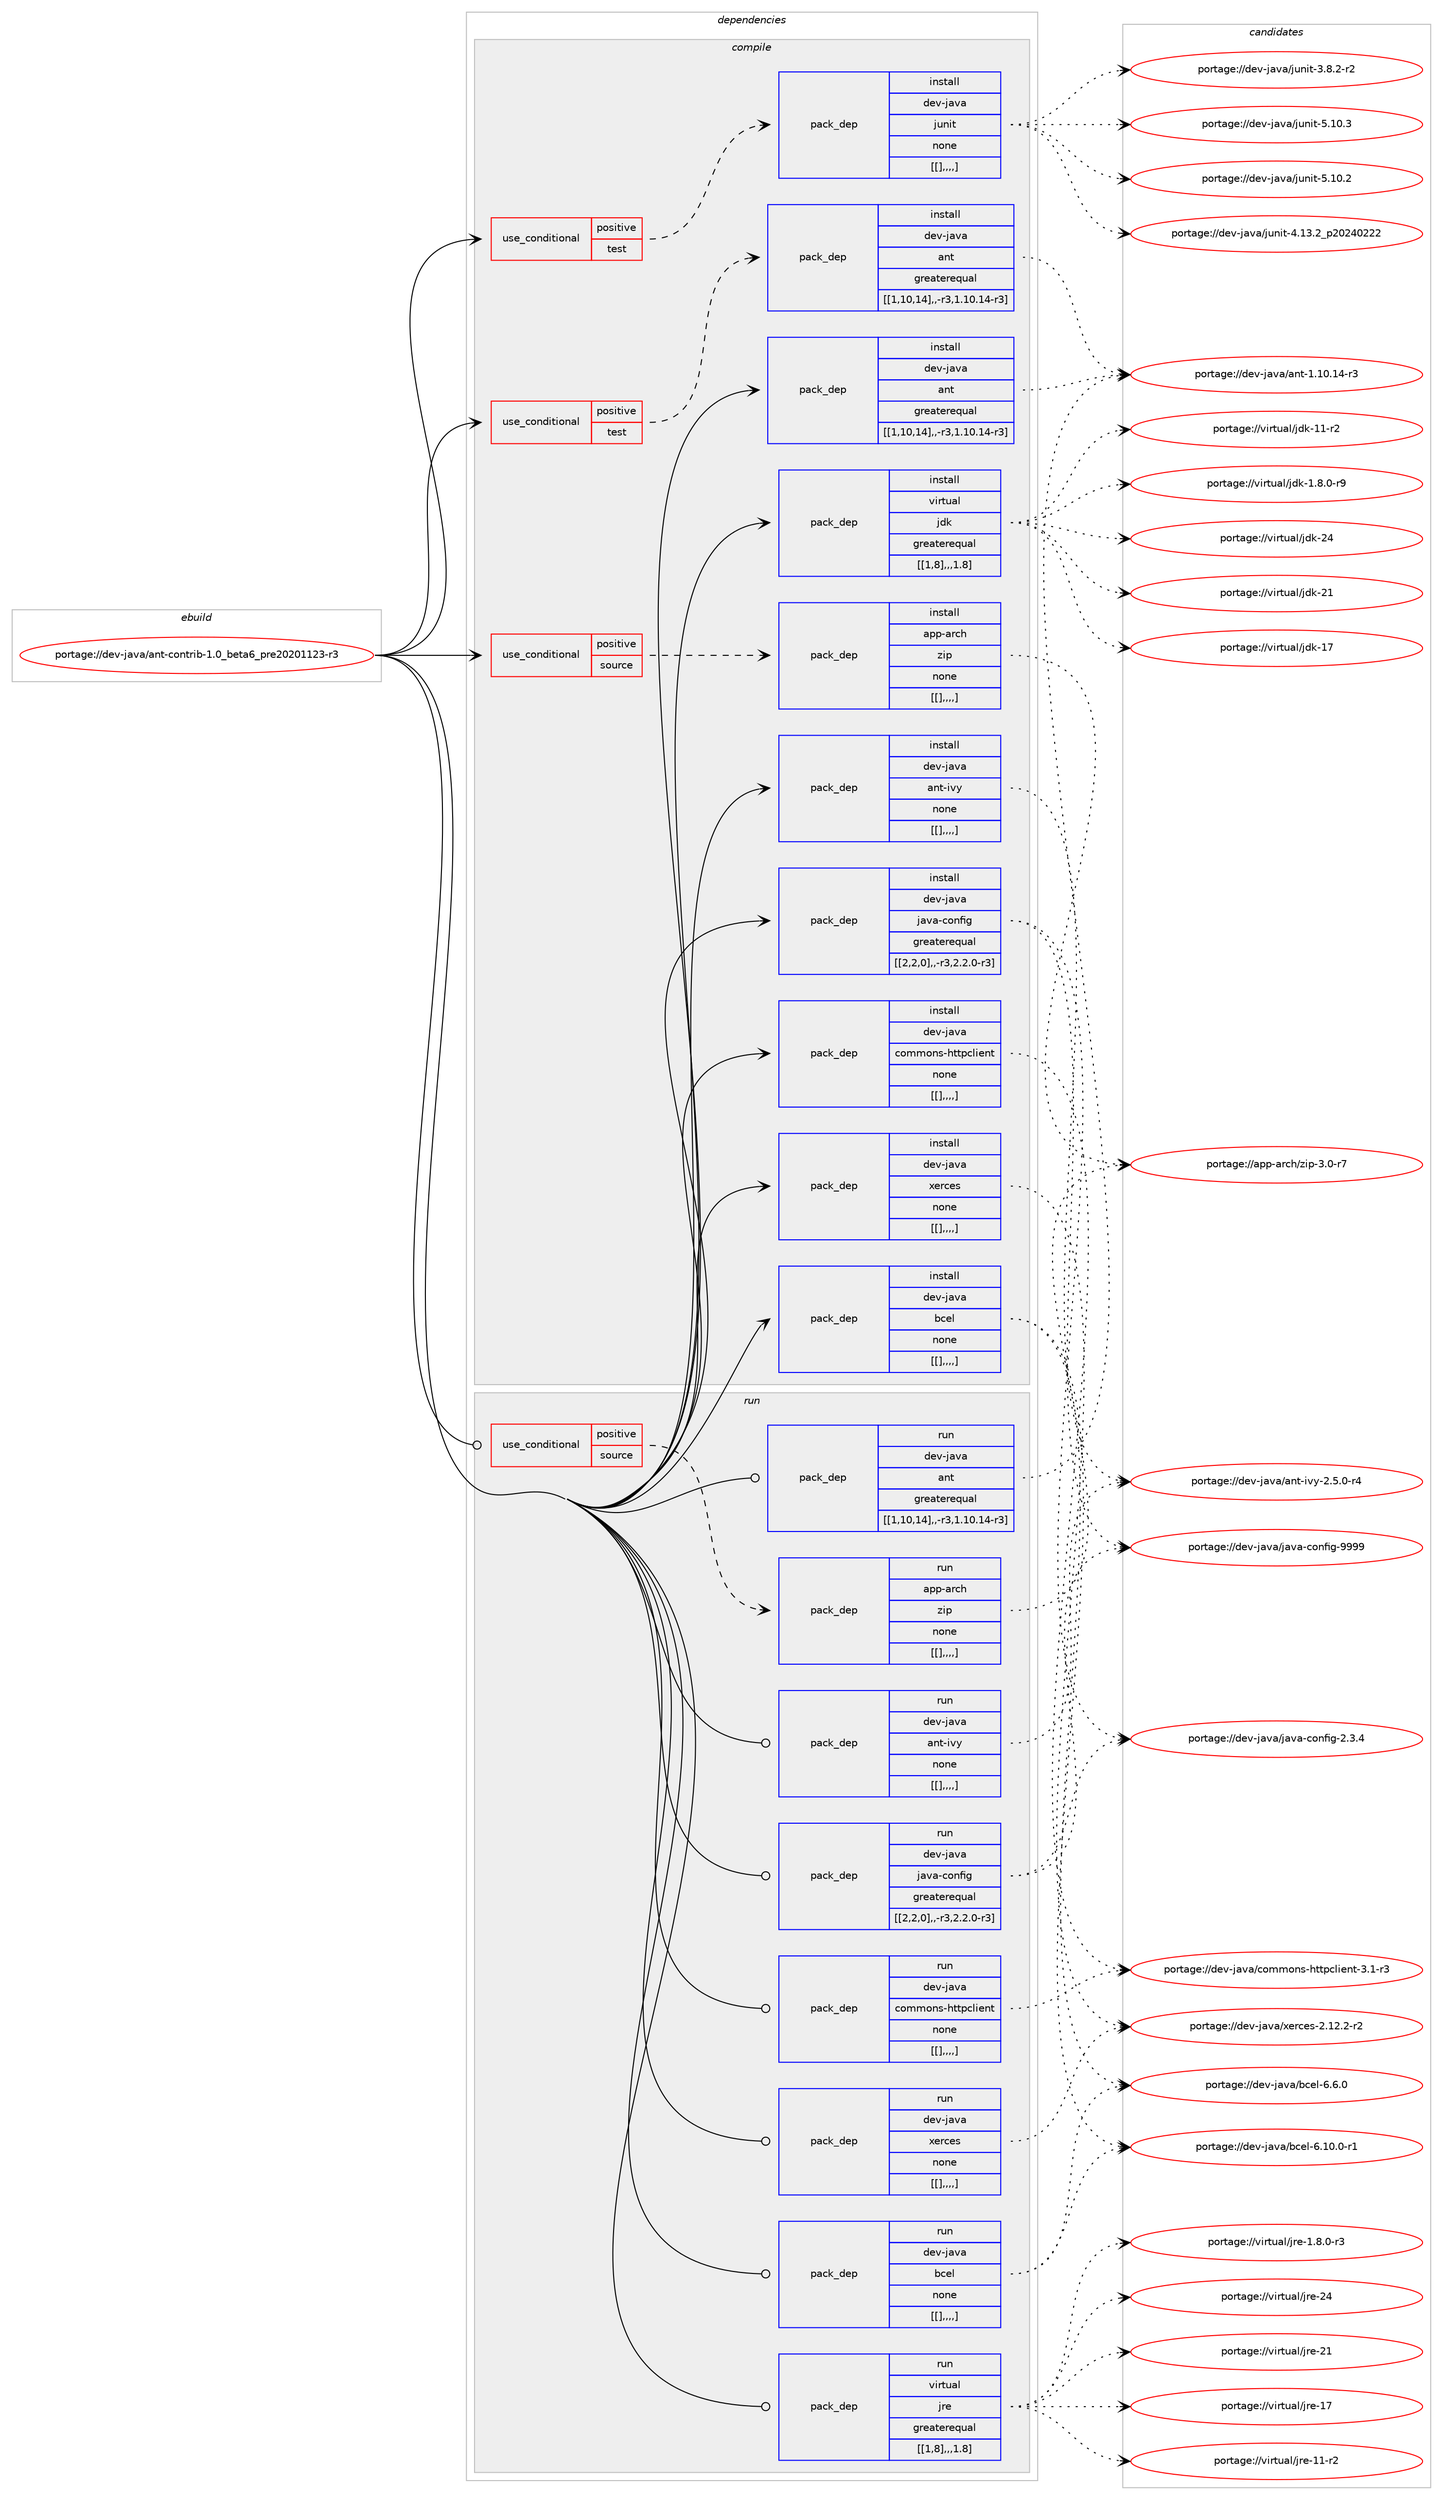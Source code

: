 digraph prolog {

# *************
# Graph options
# *************

newrank=true;
concentrate=true;
compound=true;
graph [rankdir=LR,fontname=Helvetica,fontsize=10,ranksep=1.5];#, ranksep=2.5, nodesep=0.2];
edge  [arrowhead=vee];
node  [fontname=Helvetica,fontsize=10];

# **********
# The ebuild
# **********

subgraph cluster_leftcol {
color=gray;
label=<<i>ebuild</i>>;
id [label="portage://dev-java/ant-contrib-1.0_beta6_pre20201123-r3", color=red, width=4, href="../dev-java/ant-contrib-1.0_beta6_pre20201123-r3.svg"];
}

# ****************
# The dependencies
# ****************

subgraph cluster_midcol {
color=gray;
label=<<i>dependencies</i>>;
subgraph cluster_compile {
fillcolor="#eeeeee";
style=filled;
label=<<i>compile</i>>;
subgraph cond21863 {
dependency93048 [label=<<TABLE BORDER="0" CELLBORDER="1" CELLSPACING="0" CELLPADDING="4"><TR><TD ROWSPAN="3" CELLPADDING="10">use_conditional</TD></TR><TR><TD>positive</TD></TR><TR><TD>source</TD></TR></TABLE>>, shape=none, color=red];
subgraph pack70135 {
dependency93049 [label=<<TABLE BORDER="0" CELLBORDER="1" CELLSPACING="0" CELLPADDING="4" WIDTH="220"><TR><TD ROWSPAN="6" CELLPADDING="30">pack_dep</TD></TR><TR><TD WIDTH="110">install</TD></TR><TR><TD>app-arch</TD></TR><TR><TD>zip</TD></TR><TR><TD>none</TD></TR><TR><TD>[[],,,,]</TD></TR></TABLE>>, shape=none, color=blue];
}
dependency93048:e -> dependency93049:w [weight=20,style="dashed",arrowhead="vee"];
}
id:e -> dependency93048:w [weight=20,style="solid",arrowhead="vee"];
subgraph cond21864 {
dependency93050 [label=<<TABLE BORDER="0" CELLBORDER="1" CELLSPACING="0" CELLPADDING="4"><TR><TD ROWSPAN="3" CELLPADDING="10">use_conditional</TD></TR><TR><TD>positive</TD></TR><TR><TD>test</TD></TR></TABLE>>, shape=none, color=red];
subgraph pack70136 {
dependency93051 [label=<<TABLE BORDER="0" CELLBORDER="1" CELLSPACING="0" CELLPADDING="4" WIDTH="220"><TR><TD ROWSPAN="6" CELLPADDING="30">pack_dep</TD></TR><TR><TD WIDTH="110">install</TD></TR><TR><TD>dev-java</TD></TR><TR><TD>ant</TD></TR><TR><TD>greaterequal</TD></TR><TR><TD>[[1,10,14],,-r3,1.10.14-r3]</TD></TR></TABLE>>, shape=none, color=blue];
}
dependency93050:e -> dependency93051:w [weight=20,style="dashed",arrowhead="vee"];
}
id:e -> dependency93050:w [weight=20,style="solid",arrowhead="vee"];
subgraph cond21865 {
dependency93052 [label=<<TABLE BORDER="0" CELLBORDER="1" CELLSPACING="0" CELLPADDING="4"><TR><TD ROWSPAN="3" CELLPADDING="10">use_conditional</TD></TR><TR><TD>positive</TD></TR><TR><TD>test</TD></TR></TABLE>>, shape=none, color=red];
subgraph pack70137 {
dependency93053 [label=<<TABLE BORDER="0" CELLBORDER="1" CELLSPACING="0" CELLPADDING="4" WIDTH="220"><TR><TD ROWSPAN="6" CELLPADDING="30">pack_dep</TD></TR><TR><TD WIDTH="110">install</TD></TR><TR><TD>dev-java</TD></TR><TR><TD>junit</TD></TR><TR><TD>none</TD></TR><TR><TD>[[],,,,]</TD></TR></TABLE>>, shape=none, color=blue];
}
dependency93052:e -> dependency93053:w [weight=20,style="dashed",arrowhead="vee"];
}
id:e -> dependency93052:w [weight=20,style="solid",arrowhead="vee"];
subgraph pack70138 {
dependency93054 [label=<<TABLE BORDER="0" CELLBORDER="1" CELLSPACING="0" CELLPADDING="4" WIDTH="220"><TR><TD ROWSPAN="6" CELLPADDING="30">pack_dep</TD></TR><TR><TD WIDTH="110">install</TD></TR><TR><TD>dev-java</TD></TR><TR><TD>ant</TD></TR><TR><TD>greaterequal</TD></TR><TR><TD>[[1,10,14],,-r3,1.10.14-r3]</TD></TR></TABLE>>, shape=none, color=blue];
}
id:e -> dependency93054:w [weight=20,style="solid",arrowhead="vee"];
subgraph pack70139 {
dependency93055 [label=<<TABLE BORDER="0" CELLBORDER="1" CELLSPACING="0" CELLPADDING="4" WIDTH="220"><TR><TD ROWSPAN="6" CELLPADDING="30">pack_dep</TD></TR><TR><TD WIDTH="110">install</TD></TR><TR><TD>dev-java</TD></TR><TR><TD>ant-ivy</TD></TR><TR><TD>none</TD></TR><TR><TD>[[],,,,]</TD></TR></TABLE>>, shape=none, color=blue];
}
id:e -> dependency93055:w [weight=20,style="solid",arrowhead="vee"];
subgraph pack70140 {
dependency93056 [label=<<TABLE BORDER="0" CELLBORDER="1" CELLSPACING="0" CELLPADDING="4" WIDTH="220"><TR><TD ROWSPAN="6" CELLPADDING="30">pack_dep</TD></TR><TR><TD WIDTH="110">install</TD></TR><TR><TD>dev-java</TD></TR><TR><TD>bcel</TD></TR><TR><TD>none</TD></TR><TR><TD>[[],,,,]</TD></TR></TABLE>>, shape=none, color=blue];
}
id:e -> dependency93056:w [weight=20,style="solid",arrowhead="vee"];
subgraph pack70141 {
dependency93057 [label=<<TABLE BORDER="0" CELLBORDER="1" CELLSPACING="0" CELLPADDING="4" WIDTH="220"><TR><TD ROWSPAN="6" CELLPADDING="30">pack_dep</TD></TR><TR><TD WIDTH="110">install</TD></TR><TR><TD>dev-java</TD></TR><TR><TD>commons-httpclient</TD></TR><TR><TD>none</TD></TR><TR><TD>[[],,,,]</TD></TR></TABLE>>, shape=none, color=blue];
}
id:e -> dependency93057:w [weight=20,style="solid",arrowhead="vee"];
subgraph pack70142 {
dependency93058 [label=<<TABLE BORDER="0" CELLBORDER="1" CELLSPACING="0" CELLPADDING="4" WIDTH="220"><TR><TD ROWSPAN="6" CELLPADDING="30">pack_dep</TD></TR><TR><TD WIDTH="110">install</TD></TR><TR><TD>dev-java</TD></TR><TR><TD>java-config</TD></TR><TR><TD>greaterequal</TD></TR><TR><TD>[[2,2,0],,-r3,2.2.0-r3]</TD></TR></TABLE>>, shape=none, color=blue];
}
id:e -> dependency93058:w [weight=20,style="solid",arrowhead="vee"];
subgraph pack70143 {
dependency93059 [label=<<TABLE BORDER="0" CELLBORDER="1" CELLSPACING="0" CELLPADDING="4" WIDTH="220"><TR><TD ROWSPAN="6" CELLPADDING="30">pack_dep</TD></TR><TR><TD WIDTH="110">install</TD></TR><TR><TD>dev-java</TD></TR><TR><TD>xerces</TD></TR><TR><TD>none</TD></TR><TR><TD>[[],,,,]</TD></TR></TABLE>>, shape=none, color=blue];
}
id:e -> dependency93059:w [weight=20,style="solid",arrowhead="vee"];
subgraph pack70144 {
dependency93060 [label=<<TABLE BORDER="0" CELLBORDER="1" CELLSPACING="0" CELLPADDING="4" WIDTH="220"><TR><TD ROWSPAN="6" CELLPADDING="30">pack_dep</TD></TR><TR><TD WIDTH="110">install</TD></TR><TR><TD>virtual</TD></TR><TR><TD>jdk</TD></TR><TR><TD>greaterequal</TD></TR><TR><TD>[[1,8],,,1.8]</TD></TR></TABLE>>, shape=none, color=blue];
}
id:e -> dependency93060:w [weight=20,style="solid",arrowhead="vee"];
}
subgraph cluster_compileandrun {
fillcolor="#eeeeee";
style=filled;
label=<<i>compile and run</i>>;
}
subgraph cluster_run {
fillcolor="#eeeeee";
style=filled;
label=<<i>run</i>>;
subgraph cond21866 {
dependency93061 [label=<<TABLE BORDER="0" CELLBORDER="1" CELLSPACING="0" CELLPADDING="4"><TR><TD ROWSPAN="3" CELLPADDING="10">use_conditional</TD></TR><TR><TD>positive</TD></TR><TR><TD>source</TD></TR></TABLE>>, shape=none, color=red];
subgraph pack70145 {
dependency93062 [label=<<TABLE BORDER="0" CELLBORDER="1" CELLSPACING="0" CELLPADDING="4" WIDTH="220"><TR><TD ROWSPAN="6" CELLPADDING="30">pack_dep</TD></TR><TR><TD WIDTH="110">run</TD></TR><TR><TD>app-arch</TD></TR><TR><TD>zip</TD></TR><TR><TD>none</TD></TR><TR><TD>[[],,,,]</TD></TR></TABLE>>, shape=none, color=blue];
}
dependency93061:e -> dependency93062:w [weight=20,style="dashed",arrowhead="vee"];
}
id:e -> dependency93061:w [weight=20,style="solid",arrowhead="odot"];
subgraph pack70146 {
dependency93063 [label=<<TABLE BORDER="0" CELLBORDER="1" CELLSPACING="0" CELLPADDING="4" WIDTH="220"><TR><TD ROWSPAN="6" CELLPADDING="30">pack_dep</TD></TR><TR><TD WIDTH="110">run</TD></TR><TR><TD>dev-java</TD></TR><TR><TD>ant</TD></TR><TR><TD>greaterequal</TD></TR><TR><TD>[[1,10,14],,-r3,1.10.14-r3]</TD></TR></TABLE>>, shape=none, color=blue];
}
id:e -> dependency93063:w [weight=20,style="solid",arrowhead="odot"];
subgraph pack70147 {
dependency93064 [label=<<TABLE BORDER="0" CELLBORDER="1" CELLSPACING="0" CELLPADDING="4" WIDTH="220"><TR><TD ROWSPAN="6" CELLPADDING="30">pack_dep</TD></TR><TR><TD WIDTH="110">run</TD></TR><TR><TD>dev-java</TD></TR><TR><TD>ant-ivy</TD></TR><TR><TD>none</TD></TR><TR><TD>[[],,,,]</TD></TR></TABLE>>, shape=none, color=blue];
}
id:e -> dependency93064:w [weight=20,style="solid",arrowhead="odot"];
subgraph pack70148 {
dependency93065 [label=<<TABLE BORDER="0" CELLBORDER="1" CELLSPACING="0" CELLPADDING="4" WIDTH="220"><TR><TD ROWSPAN="6" CELLPADDING="30">pack_dep</TD></TR><TR><TD WIDTH="110">run</TD></TR><TR><TD>dev-java</TD></TR><TR><TD>bcel</TD></TR><TR><TD>none</TD></TR><TR><TD>[[],,,,]</TD></TR></TABLE>>, shape=none, color=blue];
}
id:e -> dependency93065:w [weight=20,style="solid",arrowhead="odot"];
subgraph pack70149 {
dependency93066 [label=<<TABLE BORDER="0" CELLBORDER="1" CELLSPACING="0" CELLPADDING="4" WIDTH="220"><TR><TD ROWSPAN="6" CELLPADDING="30">pack_dep</TD></TR><TR><TD WIDTH="110">run</TD></TR><TR><TD>dev-java</TD></TR><TR><TD>commons-httpclient</TD></TR><TR><TD>none</TD></TR><TR><TD>[[],,,,]</TD></TR></TABLE>>, shape=none, color=blue];
}
id:e -> dependency93066:w [weight=20,style="solid",arrowhead="odot"];
subgraph pack70150 {
dependency93067 [label=<<TABLE BORDER="0" CELLBORDER="1" CELLSPACING="0" CELLPADDING="4" WIDTH="220"><TR><TD ROWSPAN="6" CELLPADDING="30">pack_dep</TD></TR><TR><TD WIDTH="110">run</TD></TR><TR><TD>dev-java</TD></TR><TR><TD>java-config</TD></TR><TR><TD>greaterequal</TD></TR><TR><TD>[[2,2,0],,-r3,2.2.0-r3]</TD></TR></TABLE>>, shape=none, color=blue];
}
id:e -> dependency93067:w [weight=20,style="solid",arrowhead="odot"];
subgraph pack70151 {
dependency93068 [label=<<TABLE BORDER="0" CELLBORDER="1" CELLSPACING="0" CELLPADDING="4" WIDTH="220"><TR><TD ROWSPAN="6" CELLPADDING="30">pack_dep</TD></TR><TR><TD WIDTH="110">run</TD></TR><TR><TD>dev-java</TD></TR><TR><TD>xerces</TD></TR><TR><TD>none</TD></TR><TR><TD>[[],,,,]</TD></TR></TABLE>>, shape=none, color=blue];
}
id:e -> dependency93068:w [weight=20,style="solid",arrowhead="odot"];
subgraph pack70152 {
dependency93069 [label=<<TABLE BORDER="0" CELLBORDER="1" CELLSPACING="0" CELLPADDING="4" WIDTH="220"><TR><TD ROWSPAN="6" CELLPADDING="30">pack_dep</TD></TR><TR><TD WIDTH="110">run</TD></TR><TR><TD>virtual</TD></TR><TR><TD>jre</TD></TR><TR><TD>greaterequal</TD></TR><TR><TD>[[1,8],,,1.8]</TD></TR></TABLE>>, shape=none, color=blue];
}
id:e -> dependency93069:w [weight=20,style="solid",arrowhead="odot"];
}
}

# **************
# The candidates
# **************

subgraph cluster_choices {
rank=same;
color=gray;
label=<<i>candidates</i>>;

subgraph choice70135 {
color=black;
nodesep=1;
choice9711211245971149910447122105112455146484511455 [label="portage://app-arch/zip-3.0-r7", color=red, width=4,href="../app-arch/zip-3.0-r7.svg"];
dependency93049:e -> choice9711211245971149910447122105112455146484511455:w [style=dotted,weight="100"];
}
subgraph choice70136 {
color=black;
nodesep=1;
choice100101118451069711897479711011645494649484649524511451 [label="portage://dev-java/ant-1.10.14-r3", color=red, width=4,href="../dev-java/ant-1.10.14-r3.svg"];
dependency93051:e -> choice100101118451069711897479711011645494649484649524511451:w [style=dotted,weight="100"];
}
subgraph choice70137 {
color=black;
nodesep=1;
choice1001011184510697118974710611711010511645534649484651 [label="portage://dev-java/junit-5.10.3", color=red, width=4,href="../dev-java/junit-5.10.3.svg"];
choice1001011184510697118974710611711010511645534649484650 [label="portage://dev-java/junit-5.10.2", color=red, width=4,href="../dev-java/junit-5.10.2.svg"];
choice1001011184510697118974710611711010511645524649514650951125048505248505050 [label="portage://dev-java/junit-4.13.2_p20240222", color=red, width=4,href="../dev-java/junit-4.13.2_p20240222.svg"];
choice100101118451069711897471061171101051164551465646504511450 [label="portage://dev-java/junit-3.8.2-r2", color=red, width=4,href="../dev-java/junit-3.8.2-r2.svg"];
dependency93053:e -> choice1001011184510697118974710611711010511645534649484651:w [style=dotted,weight="100"];
dependency93053:e -> choice1001011184510697118974710611711010511645534649484650:w [style=dotted,weight="100"];
dependency93053:e -> choice1001011184510697118974710611711010511645524649514650951125048505248505050:w [style=dotted,weight="100"];
dependency93053:e -> choice100101118451069711897471061171101051164551465646504511450:w [style=dotted,weight="100"];
}
subgraph choice70138 {
color=black;
nodesep=1;
choice100101118451069711897479711011645494649484649524511451 [label="portage://dev-java/ant-1.10.14-r3", color=red, width=4,href="../dev-java/ant-1.10.14-r3.svg"];
dependency93054:e -> choice100101118451069711897479711011645494649484649524511451:w [style=dotted,weight="100"];
}
subgraph choice70139 {
color=black;
nodesep=1;
choice1001011184510697118974797110116451051181214550465346484511452 [label="portage://dev-java/ant-ivy-2.5.0-r4", color=red, width=4,href="../dev-java/ant-ivy-2.5.0-r4.svg"];
dependency93055:e -> choice1001011184510697118974797110116451051181214550465346484511452:w [style=dotted,weight="100"];
}
subgraph choice70140 {
color=black;
nodesep=1;
choice100101118451069711897479899101108455446494846484511449 [label="portage://dev-java/bcel-6.10.0-r1", color=red, width=4,href="../dev-java/bcel-6.10.0-r1.svg"];
choice100101118451069711897479899101108455446544648 [label="portage://dev-java/bcel-6.6.0", color=red, width=4,href="../dev-java/bcel-6.6.0.svg"];
dependency93056:e -> choice100101118451069711897479899101108455446494846484511449:w [style=dotted,weight="100"];
dependency93056:e -> choice100101118451069711897479899101108455446544648:w [style=dotted,weight="100"];
}
subgraph choice70141 {
color=black;
nodesep=1;
choice10010111845106971189747991111091091111101154510411611611299108105101110116455146494511451 [label="portage://dev-java/commons-httpclient-3.1-r3", color=red, width=4,href="../dev-java/commons-httpclient-3.1-r3.svg"];
dependency93057:e -> choice10010111845106971189747991111091091111101154510411611611299108105101110116455146494511451:w [style=dotted,weight="100"];
}
subgraph choice70142 {
color=black;
nodesep=1;
choice10010111845106971189747106971189745991111101021051034557575757 [label="portage://dev-java/java-config-9999", color=red, width=4,href="../dev-java/java-config-9999.svg"];
choice1001011184510697118974710697118974599111110102105103455046514652 [label="portage://dev-java/java-config-2.3.4", color=red, width=4,href="../dev-java/java-config-2.3.4.svg"];
dependency93058:e -> choice10010111845106971189747106971189745991111101021051034557575757:w [style=dotted,weight="100"];
dependency93058:e -> choice1001011184510697118974710697118974599111110102105103455046514652:w [style=dotted,weight="100"];
}
subgraph choice70143 {
color=black;
nodesep=1;
choice1001011184510697118974712010111499101115455046495046504511450 [label="portage://dev-java/xerces-2.12.2-r2", color=red, width=4,href="../dev-java/xerces-2.12.2-r2.svg"];
dependency93059:e -> choice1001011184510697118974712010111499101115455046495046504511450:w [style=dotted,weight="100"];
}
subgraph choice70144 {
color=black;
nodesep=1;
choice1181051141161179710847106100107455052 [label="portage://virtual/jdk-24", color=red, width=4,href="../virtual/jdk-24.svg"];
choice1181051141161179710847106100107455049 [label="portage://virtual/jdk-21", color=red, width=4,href="../virtual/jdk-21.svg"];
choice1181051141161179710847106100107454955 [label="portage://virtual/jdk-17", color=red, width=4,href="../virtual/jdk-17.svg"];
choice11810511411611797108471061001074549494511450 [label="portage://virtual/jdk-11-r2", color=red, width=4,href="../virtual/jdk-11-r2.svg"];
choice11810511411611797108471061001074549465646484511457 [label="portage://virtual/jdk-1.8.0-r9", color=red, width=4,href="../virtual/jdk-1.8.0-r9.svg"];
dependency93060:e -> choice1181051141161179710847106100107455052:w [style=dotted,weight="100"];
dependency93060:e -> choice1181051141161179710847106100107455049:w [style=dotted,weight="100"];
dependency93060:e -> choice1181051141161179710847106100107454955:w [style=dotted,weight="100"];
dependency93060:e -> choice11810511411611797108471061001074549494511450:w [style=dotted,weight="100"];
dependency93060:e -> choice11810511411611797108471061001074549465646484511457:w [style=dotted,weight="100"];
}
subgraph choice70145 {
color=black;
nodesep=1;
choice9711211245971149910447122105112455146484511455 [label="portage://app-arch/zip-3.0-r7", color=red, width=4,href="../app-arch/zip-3.0-r7.svg"];
dependency93062:e -> choice9711211245971149910447122105112455146484511455:w [style=dotted,weight="100"];
}
subgraph choice70146 {
color=black;
nodesep=1;
choice100101118451069711897479711011645494649484649524511451 [label="portage://dev-java/ant-1.10.14-r3", color=red, width=4,href="../dev-java/ant-1.10.14-r3.svg"];
dependency93063:e -> choice100101118451069711897479711011645494649484649524511451:w [style=dotted,weight="100"];
}
subgraph choice70147 {
color=black;
nodesep=1;
choice1001011184510697118974797110116451051181214550465346484511452 [label="portage://dev-java/ant-ivy-2.5.0-r4", color=red, width=4,href="../dev-java/ant-ivy-2.5.0-r4.svg"];
dependency93064:e -> choice1001011184510697118974797110116451051181214550465346484511452:w [style=dotted,weight="100"];
}
subgraph choice70148 {
color=black;
nodesep=1;
choice100101118451069711897479899101108455446494846484511449 [label="portage://dev-java/bcel-6.10.0-r1", color=red, width=4,href="../dev-java/bcel-6.10.0-r1.svg"];
choice100101118451069711897479899101108455446544648 [label="portage://dev-java/bcel-6.6.0", color=red, width=4,href="../dev-java/bcel-6.6.0.svg"];
dependency93065:e -> choice100101118451069711897479899101108455446494846484511449:w [style=dotted,weight="100"];
dependency93065:e -> choice100101118451069711897479899101108455446544648:w [style=dotted,weight="100"];
}
subgraph choice70149 {
color=black;
nodesep=1;
choice10010111845106971189747991111091091111101154510411611611299108105101110116455146494511451 [label="portage://dev-java/commons-httpclient-3.1-r3", color=red, width=4,href="../dev-java/commons-httpclient-3.1-r3.svg"];
dependency93066:e -> choice10010111845106971189747991111091091111101154510411611611299108105101110116455146494511451:w [style=dotted,weight="100"];
}
subgraph choice70150 {
color=black;
nodesep=1;
choice10010111845106971189747106971189745991111101021051034557575757 [label="portage://dev-java/java-config-9999", color=red, width=4,href="../dev-java/java-config-9999.svg"];
choice1001011184510697118974710697118974599111110102105103455046514652 [label="portage://dev-java/java-config-2.3.4", color=red, width=4,href="../dev-java/java-config-2.3.4.svg"];
dependency93067:e -> choice10010111845106971189747106971189745991111101021051034557575757:w [style=dotted,weight="100"];
dependency93067:e -> choice1001011184510697118974710697118974599111110102105103455046514652:w [style=dotted,weight="100"];
}
subgraph choice70151 {
color=black;
nodesep=1;
choice1001011184510697118974712010111499101115455046495046504511450 [label="portage://dev-java/xerces-2.12.2-r2", color=red, width=4,href="../dev-java/xerces-2.12.2-r2.svg"];
dependency93068:e -> choice1001011184510697118974712010111499101115455046495046504511450:w [style=dotted,weight="100"];
}
subgraph choice70152 {
color=black;
nodesep=1;
choice1181051141161179710847106114101455052 [label="portage://virtual/jre-24", color=red, width=4,href="../virtual/jre-24.svg"];
choice1181051141161179710847106114101455049 [label="portage://virtual/jre-21", color=red, width=4,href="../virtual/jre-21.svg"];
choice1181051141161179710847106114101454955 [label="portage://virtual/jre-17", color=red, width=4,href="../virtual/jre-17.svg"];
choice11810511411611797108471061141014549494511450 [label="portage://virtual/jre-11-r2", color=red, width=4,href="../virtual/jre-11-r2.svg"];
choice11810511411611797108471061141014549465646484511451 [label="portage://virtual/jre-1.8.0-r3", color=red, width=4,href="../virtual/jre-1.8.0-r3.svg"];
dependency93069:e -> choice1181051141161179710847106114101455052:w [style=dotted,weight="100"];
dependency93069:e -> choice1181051141161179710847106114101455049:w [style=dotted,weight="100"];
dependency93069:e -> choice1181051141161179710847106114101454955:w [style=dotted,weight="100"];
dependency93069:e -> choice11810511411611797108471061141014549494511450:w [style=dotted,weight="100"];
dependency93069:e -> choice11810511411611797108471061141014549465646484511451:w [style=dotted,weight="100"];
}
}

}
